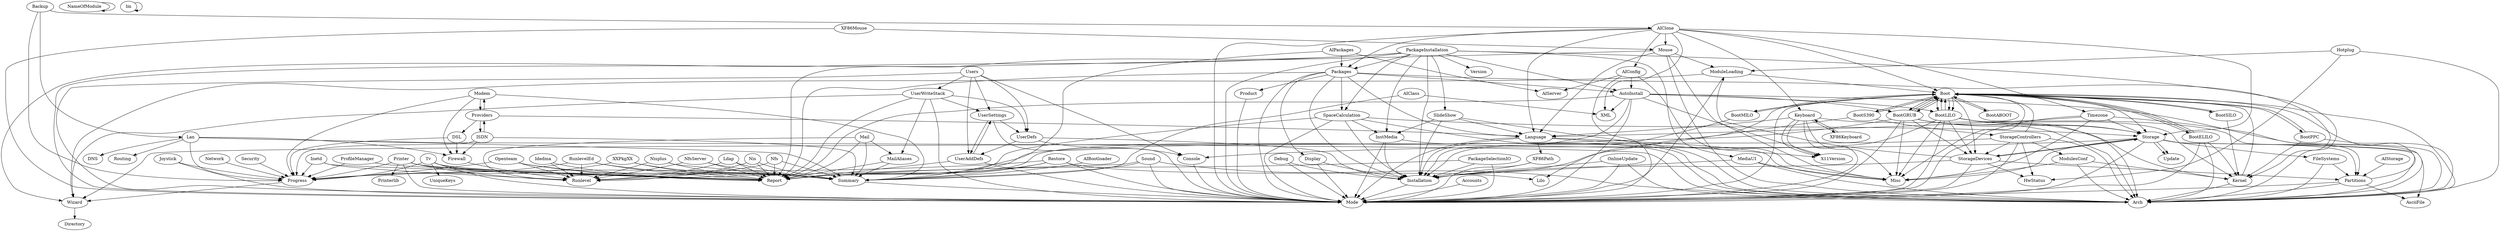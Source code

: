 digraph imports {
 Tv -> Progress // /local/home2/yast2-freshdoc.new/source/tv/src/Tv.ycp
 Tv -> Report // /local/home2/yast2-freshdoc.new/source/tv/src/Tv.ycp
 Tv -> Summary // /local/home2/yast2-freshdoc.new/source/tv/src/Tv.ycp
 Tv -> UniqueKeys // /local/home2/yast2-freshdoc.new/source/tv/src/Tv.ycp
 Tv -> Mode // /local/home2/yast2-freshdoc.new/source/tv/src/Tv.ycp
 Display -> Mode // /local/home2/yast2-freshdoc.new/source/x11/src/modules/Display.ycp
 Display -> Installation // /local/home2/yast2-freshdoc.new/source/x11/src/modules/Display.ycp
 NameOfModule -> NameOfModule // /local/home2/yast2-freshdoc.new/source/core/libycp/testsuite/tests/module.ycp
 Im -> Im // /local/home2/yast2-freshdoc.new/source/core/libycp/testsuite/tests/TermPointer.ycp
 Mail -> MailAliases // /local/home2/yast2-freshdoc.new/source/mail/src/Mail.ycp
 Mail -> Report // /local/home2/yast2-freshdoc.new/source/mail/src/Mail.ycp
 Mail -> Runlevel // /local/home2/yast2-freshdoc.new/source/mail/src/Mail.ycp
 Mail -> Summary // /local/home2/yast2-freshdoc.new/source/mail/src/Mail.ycp
 Idedma -> Report // /local/home2/yast2-freshdoc.new/source/tune/idedma/src/Idedma.ycp
 Idedma -> Runlevel // /local/home2/yast2-freshdoc.new/source/tune/idedma/src/Idedma.ycp
 Console -> Mode // /local/home2/yast2-freshdoc.new/source/country/console/src/Console.ycp
 Language -> Misc // /local/home2/yast2-freshdoc.new/source/country/language/src/modules/Language.ycp
 Language -> Mode // /local/home2/yast2-freshdoc.new/source/country/language/src/modules/Language.ycp
 Language -> Installation // /local/home2/yast2-freshdoc.new/source/country/language/src/modules/Language.ycp
 Language -> X11Version // /local/home2/yast2-freshdoc.new/source/country/language/src/modules/Language.ycp
 Language -> XF86Path // /local/home2/yast2-freshdoc.new/source/country/language/src/modules/Language.ycp
 XF86Path -> Installation // /local/home2/yast2-freshdoc.new/source/country/language/src/modules/XF86Path.ycp
 XF86Path -> Mode // /local/home2/yast2-freshdoc.new/source/country/language/src/modules/XF86Path.ycp
 Timezone -> Arch // /local/home2/yast2-freshdoc.new/source/country/timezone/src/Timezone.ycp
 Timezone -> Misc // /local/home2/yast2-freshdoc.new/source/country/timezone/src/Timezone.ycp
 Timezone -> Mode // /local/home2/yast2-freshdoc.new/source/country/timezone/src/Timezone.ycp
 Timezone -> Language // /local/home2/yast2-freshdoc.new/source/country/timezone/src/Timezone.ycp
 Timezone -> Storage // /local/home2/yast2-freshdoc.new/source/country/timezone/src/Timezone.ycp
 XF86Keyboard -> Keyboard // /local/home2/yast2-freshdoc.new/source/country/keyboard/src/modules/XF86Keyboard.ycp
 Keyboard -> Arch // /local/home2/yast2-freshdoc.new/source/country/keyboard/src/modules/Keyboard.ycp
 Keyboard -> Mode // /local/home2/yast2-freshdoc.new/source/country/keyboard/src/modules/Keyboard.ycp
 Keyboard -> Language // /local/home2/yast2-freshdoc.new/source/country/keyboard/src/modules/Keyboard.ycp
 Keyboard -> Misc // /local/home2/yast2-freshdoc.new/source/country/keyboard/src/modules/Keyboard.ycp
 Keyboard -> X11Version // /local/home2/yast2-freshdoc.new/source/country/keyboard/src/modules/Keyboard.ycp
 Keyboard -> XF86Keyboard // /local/home2/yast2-freshdoc.new/source/country/keyboard/src/modules/Keyboard.ycp
 Keyboard -> X11Version // /local/home2/yast2-freshdoc.new/source/country/keyboard/src/modules/Keyboard.ycp
 Restore -> Progress // /local/home2/yast2-freshdoc.new/source/restore/src/Restore.ycp
 Restore -> Report // /local/home2/yast2-freshdoc.new/source/restore/src/Restore.ycp
 Restore -> Mode // /local/home2/yast2-freshdoc.new/source/restore/src/Restore.ycp
 Restore -> Summary // /local/home2/yast2-freshdoc.new/source/restore/src/Restore.ycp
 Restore -> Lilo // /local/home2/yast2-freshdoc.new/source/restore/src/Restore.ycp
 Inetd -> Progress // /local/home2/yast2-freshdoc.new/source/inetd/src/Inetd.ycp
 Inetd -> Runlevel // /local/home2/yast2-freshdoc.new/source/inetd/src/Inetd.ycp
 Inetd -> Report // /local/home2/yast2-freshdoc.new/source/inetd/src/Inetd.ycp
 XF86Mouse -> Mouse // /local/home2/yast2-freshdoc.new/source/mouse/src/modules/XF86Mouse.ycp
 XF86Mouse -> Mode // /local/home2/yast2-freshdoc.new/source/mouse/src/modules/XF86Mouse.ycp
 Mouse -> Arch // /local/home2/yast2-freshdoc.new/source/mouse/src/modules/Mouse.ycp
 Mouse -> Language // /local/home2/yast2-freshdoc.new/source/mouse/src/modules/Mouse.ycp
 Mouse -> Misc // /local/home2/yast2-freshdoc.new/source/mouse/src/modules/Mouse.ycp
 Mouse -> Mode // /local/home2/yast2-freshdoc.new/source/mouse/src/modules/Mouse.ycp
 Mouse -> ModuleLoading // /local/home2/yast2-freshdoc.new/source/mouse/src/modules/Mouse.ycp
 Sound -> Runlevel // /local/home2/yast2-freshdoc.new/source/sound/sound/src/Sound.ycp
 Sound -> Summary // /local/home2/yast2-freshdoc.new/source/sound/sound/src/Sound.ycp
 Sound -> Mode // /local/home2/yast2-freshdoc.new/source/sound/sound/src/Sound.ycp
 Sound -> Arch // /local/home2/yast2-freshdoc.new/source/sound/sound/src/Sound.ycp
 Joystick -> Progress // /local/home2/yast2-freshdoc.new/source/sound/sound/src/Joystick.ycp
 Joystick -> Mode // /local/home2/yast2-freshdoc.new/source/sound/sound/src/Joystick.ycp
 UserSettings -> Mode // /local/home2/yast2-freshdoc.new/source/users/src/UserSettings.ycp
 UserSettings -> UserDefs // /local/home2/yast2-freshdoc.new/source/users/src/UserSettings.ycp
 UserSettings -> UserAddDefs // /local/home2/yast2-freshdoc.new/source/users/src/UserSettings.ycp
 UserAddDefs -> Mode // /local/home2/yast2-freshdoc.new/source/users/src/UserAddDefs.ycp
 UserAddDefs -> Report // /local/home2/yast2-freshdoc.new/source/users/src/UserAddDefs.ycp
 UserAddDefs -> UserSettings // /local/home2/yast2-freshdoc.new/source/users/src/UserAddDefs.ycp
 Accounts -> Mode // /local/home2/yast2-freshdoc.new/source/users/src/Accounts.ycp
 Users -> Console // /local/home2/yast2-freshdoc.new/source/users/src/Users.ycp
 Users -> Mode // /local/home2/yast2-freshdoc.new/source/users/src/Users.ycp
 Users -> UserDefs // /local/home2/yast2-freshdoc.new/source/users/src/Users.ycp
 Users -> UserAddDefs // /local/home2/yast2-freshdoc.new/source/users/src/Users.ycp
 Users -> UserSettings // /local/home2/yast2-freshdoc.new/source/users/src/Users.ycp
 Users -> UserWriteStack // /local/home2/yast2-freshdoc.new/source/users/src/Users.ycp
 UserWriteStack -> Wizard // /local/home2/yast2-freshdoc.new/source/users/src/UserWriteStack.ycp
 UserWriteStack -> Report // /local/home2/yast2-freshdoc.new/source/users/src/UserWriteStack.ycp
 UserWriteStack -> Mode // /local/home2/yast2-freshdoc.new/source/users/src/UserWriteStack.ycp
 UserWriteStack -> UserDefs // /local/home2/yast2-freshdoc.new/source/users/src/UserWriteStack.ycp
 UserWriteStack -> UserSettings // /local/home2/yast2-freshdoc.new/source/users/src/UserWriteStack.ycp
 UserWriteStack -> MailAliases // /local/home2/yast2-freshdoc.new/source/users/src/UserWriteStack.ycp
 UserDefs -> Console // /local/home2/yast2-freshdoc.new/source/users/src/UserDefs.ycp
 UserDefs -> UserAddDefs // /local/home2/yast2-freshdoc.new/source/users/src/UserDefs.ycp
 UserDefs -> Installation // /local/home2/yast2-freshdoc.new/source/users/src/UserDefs.ycp
 MailAliases -> Report // /local/home2/yast2-freshdoc.new/source/yast2/mail/src/MailAliases.ycp
 MailAliases -> Summary // /local/home2/yast2-freshdoc.new/source/yast2/mail/src/MailAliases.ycp
 Debug -> Mode // /local/home2/yast2-freshdoc.new/source/yast2/modules/Debug.ycp
 Debug -> Installation // /local/home2/yast2-freshdoc.new/source/yast2/modules/Debug.ycp
 Summary -> Mode // /local/home2/yast2-freshdoc.new/source/yast2/wizard/src/Summary.ycp
 Wizard -> Directory // /local/home2/yast2-freshdoc.new/source/yast2/wizard/src/Wizard.ycp
 Progress -> Wizard // /local/home2/yast2-freshdoc.new/source/yast2/wizard/src/Progress.ycp
 SpaceCalculation -> Arch // /local/home2/yast2-freshdoc.new/source/packager/packages/modules/SpaceCalculation.ycp
 SpaceCalculation -> Installation // /local/home2/yast2-freshdoc.new/source/packager/packages/modules/SpaceCalculation.ycp
 SpaceCalculation -> InstMedia // /local/home2/yast2-freshdoc.new/source/packager/packages/modules/SpaceCalculation.ycp
 SpaceCalculation -> Storage // /local/home2/yast2-freshdoc.new/source/packager/packages/modules/SpaceCalculation.ycp
 SpaceCalculation -> Mode // /local/home2/yast2-freshdoc.new/source/packager/packages/modules/SpaceCalculation.ycp
 SpaceCalculation -> Report // /local/home2/yast2-freshdoc.new/source/packager/packages/modules/SpaceCalculation.ycp
 PackageSelectionIO -> Mode // /local/home2/yast2-freshdoc.new/source/packager/packages/modules/PackageSelectionIO.ycp
 PackageSelectionIO -> Installation // /local/home2/yast2-freshdoc.new/source/packager/packages/modules/PackageSelectionIO.ycp
 PackageSelectionIO -> Report // /local/home2/yast2-freshdoc.new/source/packager/packages/modules/PackageSelectionIO.ycp
 InstMedia -> Arch // /local/home2/yast2-freshdoc.new/source/packager/packages/modules/InstMedia.ycp
 InstMedia -> Mode // /local/home2/yast2-freshdoc.new/source/packager/packages/modules/InstMedia.ycp
 InstMedia -> Installation // /local/home2/yast2-freshdoc.new/source/packager/packages/modules/InstMedia.ycp
 Packages -> Mode // /local/home2/yast2-freshdoc.new/source/packager/packages/modules/Packages.ycp
 Packages -> Product // /local/home2/yast2-freshdoc.new/source/packager/packages/modules/Packages.ycp
 Packages -> Installation // /local/home2/yast2-freshdoc.new/source/packager/packages/modules/Packages.ycp
 Packages -> Language // /local/home2/yast2-freshdoc.new/source/packager/packages/modules/Packages.ycp
 Packages -> Kernel // /local/home2/yast2-freshdoc.new/source/packager/packages/modules/Packages.ycp
 Packages -> SpaceCalculation // /local/home2/yast2-freshdoc.new/source/packager/packages/modules/Packages.ycp
 Packages -> Report // /local/home2/yast2-freshdoc.new/source/packager/packages/modules/Packages.ycp
 Packages -> Display // /local/home2/yast2-freshdoc.new/source/packager/packages/modules/Packages.ycp
 Packages -> AutoInstall // /local/home2/yast2-freshdoc.new/source/packager/packages/modules/Packages.ycp
 SlideShow -> Arch // /local/home2/yast2-freshdoc.new/source/packager/packages/modules/SlideShow.ycp
 SlideShow -> Installation // /local/home2/yast2-freshdoc.new/source/packager/packages/modules/SlideShow.ycp
 SlideShow -> Language // /local/home2/yast2-freshdoc.new/source/packager/packages/modules/SlideShow.ycp
 SlideShow -> InstMedia // /local/home2/yast2-freshdoc.new/source/packager/packages/modules/SlideShow.ycp
 MediaUI -> Arch // /local/home2/yast2-freshdoc.new/source/packager/packages/modules/MediaUI.ycp
 MediaUI -> Misc // /local/home2/yast2-freshdoc.new/source/packager/packages/modules/MediaUI.ycp
 MediaUI -> Installation // /local/home2/yast2-freshdoc.new/source/packager/packages/modules/MediaUI.ycp
 PackageInstallation -> Arch // /local/home2/yast2-freshdoc.new/source/packager/packages/modules/PackageInstallation.ycp
 PackageInstallation -> AutoInstall // /local/home2/yast2-freshdoc.new/source/packager/packages/modules/PackageInstallation.ycp
 PackageInstallation -> Report // /local/home2/yast2-freshdoc.new/source/packager/packages/modules/PackageInstallation.ycp
 PackageInstallation -> Mode // /local/home2/yast2-freshdoc.new/source/packager/packages/modules/PackageInstallation.ycp
 PackageInstallation -> Installation // /local/home2/yast2-freshdoc.new/source/packager/packages/modules/PackageInstallation.ycp
 PackageInstallation -> Version // /local/home2/yast2-freshdoc.new/source/packager/packages/modules/PackageInstallation.ycp
 PackageInstallation -> SpaceCalculation // /local/home2/yast2-freshdoc.new/source/packager/packages/modules/PackageInstallation.ycp
 PackageInstallation -> InstMedia // /local/home2/yast2-freshdoc.new/source/packager/packages/modules/PackageInstallation.ycp
 PackageInstallation -> MediaUI // /local/home2/yast2-freshdoc.new/source/packager/packages/modules/PackageInstallation.ycp
 PackageInstallation -> Packages // /local/home2/yast2-freshdoc.new/source/packager/packages/modules/PackageInstallation.ycp
 PackageInstallation -> SlideShow // /local/home2/yast2-freshdoc.new/source/packager/packages/modules/PackageInstallation.ycp
 PackageInstallation -> Wizard // /local/home2/yast2-freshdoc.new/source/packager/packages/modules/PackageInstallation.ycp
 RunlevelEd -> Runlevel // /local/home2/yast2-freshdoc.new/source/runlevel/src/RunlevelEd.ycp
 RunlevelEd -> Progress // /local/home2/yast2-freshdoc.new/source/runlevel/src/RunlevelEd.ycp
 RunlevelEd -> Summary // /local/home2/yast2-freshdoc.new/source/runlevel/src/RunlevelEd.ycp
 RunlevelEd -> Report // /local/home2/yast2-freshdoc.new/source/runlevel/src/RunlevelEd.ycp
 Backup -> AIClone // /local/home2/yast2-freshdoc.new/source/backup/src/Backup.ycp
 Backup -> Lan // /local/home2/yast2-freshdoc.new/source/backup/src/Backup.ycp
 Backup -> Progress // /local/home2/yast2-freshdoc.new/source/backup/src/Backup.ycp
 Ldap -> Runlevel // /local/home2/yast2-freshdoc.new/source/ldap-client/src/Ldap.ycp
 Ldap -> Report // /local/home2/yast2-freshdoc.new/source/ldap-client/src/Ldap.ycp
 Ldap -> Summary // /local/home2/yast2-freshdoc.new/source/ldap-client/src/Ldap.ycp
 Installation -> Mode // /local/home2/yast2-freshdoc.new/source/installation/modules/Installation.ycp
 ModuleLoading -> Mode // /local/home2/yast2-freshdoc.new/source/installation/modules/ModuleLoading.ycp
 ModuleLoading -> Boot // /local/home2/yast2-freshdoc.new/source/installation/modules/ModuleLoading.ycp
 ModuleLoading -> Wizard // /local/home2/yast2-freshdoc.new/source/installation/modules/ModuleLoading.ycp
 Product -> Mode // /local/home2/yast2-freshdoc.new/source/installation/modules/Product.ycp
 Kernel -> Arch // /local/home2/yast2-freshdoc.new/source/installation/kernel/Kernel.ycp
 Kernel -> Boot // /local/home2/yast2-freshdoc.new/source/installation/kernel/Kernel.ycp
 ModulesConf -> Arch // /local/home2/yast2-freshdoc.new/source/installation/system/ModulesConf.ycp
 ModulesConf -> Misc // /local/home2/yast2-freshdoc.new/source/installation/system/ModulesConf.ycp
 ModulesConf -> Kernel // /local/home2/yast2-freshdoc.new/source/installation/system/ModulesConf.ycp
 Hotplug -> Arch // /local/home2/yast2-freshdoc.new/source/installation/hotplug/Hotplug.ycp
 Hotplug -> ModuleLoading // /local/home2/yast2-freshdoc.new/source/installation/hotplug/Hotplug.ycp
 Hotplug -> HwStatus // /local/home2/yast2-freshdoc.new/source/installation/hotplug/Hotplug.ycp
 StorageControllers -> Arch // /local/home2/yast2-freshdoc.new/source/storage/storage/src/modules/StorageControllers.ycp
 StorageControllers -> Mode // /local/home2/yast2-freshdoc.new/source/storage/storage/src/modules/StorageControllers.ycp
 StorageControllers -> Boot // /local/home2/yast2-freshdoc.new/source/storage/storage/src/modules/StorageControllers.ycp
 StorageControllers -> StorageDevices // /local/home2/yast2-freshdoc.new/source/storage/storage/src/modules/StorageControllers.ycp
 StorageControllers -> ModulesConf // /local/home2/yast2-freshdoc.new/source/storage/storage/src/modules/StorageControllers.ycp
 StorageControllers -> HwStatus // /local/home2/yast2-freshdoc.new/source/storage/storage/src/modules/StorageControllers.ycp
 StorageControllers -> Wizard // /local/home2/yast2-freshdoc.new/source/storage/storage/src/modules/StorageControllers.ycp
 StorageDevices -> Mode // /local/home2/yast2-freshdoc.new/source/storage/storage/src/modules/StorageDevices.ycp
 StorageDevices -> HwStatus // /local/home2/yast2-freshdoc.new/source/storage/storage/src/modules/StorageDevices.ycp
 StorageDevices -> Storage // /local/home2/yast2-freshdoc.new/source/storage/storage/src/modules/StorageDevices.ycp
 StorageDevices -> Partitions // /local/home2/yast2-freshdoc.new/source/storage/storage/src/modules/StorageDevices.ycp
 StorageDevices -> ModuleLoading // /local/home2/yast2-freshdoc.new/source/storage/storage/src/modules/StorageDevices.ycp
 StorageDevices -> Installation // /local/home2/yast2-freshdoc.new/source/storage/storage/src/modules/StorageDevices.ycp
 Partitions -> Arch // /local/home2/yast2-freshdoc.new/source/storage/storage/src/modules/Partitions.ycp
 Partitions -> Mode // /local/home2/yast2-freshdoc.new/source/storage/storage/src/modules/Partitions.ycp
 Partitions -> AsciiFile // /local/home2/yast2-freshdoc.new/source/storage/storage/src/modules/Partitions.ycp
 Partitions -> Boot // /local/home2/yast2-freshdoc.new/source/storage/storage/src/modules/Partitions.ycp
 FileSystems -> Arch // /local/home2/yast2-freshdoc.new/source/storage/storage/src/modules/FileSystems.ycp
 FileSystems -> Partitions // /local/home2/yast2-freshdoc.new/source/storage/storage/src/modules/FileSystems.ycp
 Storage -> Mode // /local/home2/yast2-freshdoc.new/source/storage/storage/src/modules/Storage.ycp
 Storage -> Arch // /local/home2/yast2-freshdoc.new/source/storage/storage/src/modules/Storage.ycp
 Storage -> Misc // /local/home2/yast2-freshdoc.new/source/storage/storage/src/modules/Storage.ycp
 Storage -> Partitions // /local/home2/yast2-freshdoc.new/source/storage/storage/src/modules/Storage.ycp
 Storage -> StorageDevices // /local/home2/yast2-freshdoc.new/source/storage/storage/src/modules/Storage.ycp
 Storage -> FileSystems // /local/home2/yast2-freshdoc.new/source/storage/storage/src/modules/Storage.ycp
 Storage -> AsciiFile // /local/home2/yast2-freshdoc.new/source/storage/storage/src/modules/Storage.ycp
 Storage -> Console // /local/home2/yast2-freshdoc.new/source/storage/storage/src/modules/Storage.ycp
 Storage -> Update // /local/home2/yast2-freshdoc.new/source/storage/storage/src/modules/Storage.ycp
 Storage -> Update // /local/home2/yast2-freshdoc.new/source/storage/storage/src/modules/Storage.ycp
 Nis -> Runlevel // /local/home2/yast2-freshdoc.new/source/nis-client/src/Nis.ycp
 Nis -> Report // /local/home2/yast2-freshdoc.new/source/nis-client/src/Nis.ycp
 Nis -> Summary // /local/home2/yast2-freshdoc.new/source/nis-client/src/Nis.ycp
 AutoInstall -> Installation // /local/home2/yast2-freshdoc.new/source/autoinstallation/src/modules/AutoInstall.ycp
 AutoInstall -> Mode // /local/home2/yast2-freshdoc.new/source/autoinstallation/src/modules/AutoInstall.ycp
 AutoInstall -> Report // /local/home2/yast2-freshdoc.new/source/autoinstallation/src/modules/AutoInstall.ycp
 AutoInstall -> XML // /local/home2/yast2-freshdoc.new/source/autoinstallation/src/modules/AutoInstall.ycp
 AutoInstall -> X11Version // /local/home2/yast2-freshdoc.new/source/autoinstallation/src/modules/AutoInstall.ycp
 AutoInstall -> BootLILO // /local/home2/yast2-freshdoc.new/source/autoinstallation/src/modules/AutoInstall.ycp
 AutoInstall -> BootGRUB // /local/home2/yast2-freshdoc.new/source/autoinstallation/src/modules/AutoInstall.ycp
 AutoInstall -> Partitions // /local/home2/yast2-freshdoc.new/source/autoinstallation/src/modules/AutoInstall.ycp
 AIClone -> Mode // /local/home2/yast2-freshdoc.new/source/autoinstallation/src/modules/AIClone.ycp
 AIClone -> XML // /local/home2/yast2-freshdoc.new/source/autoinstallation/src/modules/AIClone.ycp
 AIClone -> Storage // /local/home2/yast2-freshdoc.new/source/autoinstallation/src/modules/AIClone.ycp
 AIClone -> Packages // /local/home2/yast2-freshdoc.new/source/autoinstallation/src/modules/AIClone.ycp
 AIClone -> Boot // /local/home2/yast2-freshdoc.new/source/autoinstallation/src/modules/AIClone.ycp
 AIClone -> Language // /local/home2/yast2-freshdoc.new/source/autoinstallation/src/modules/AIClone.ycp
 AIClone -> Keyboard // /local/home2/yast2-freshdoc.new/source/autoinstallation/src/modules/AIClone.ycp
 AIClone -> Mouse // /local/home2/yast2-freshdoc.new/source/autoinstallation/src/modules/AIClone.ycp
 AIClone -> Timezone // /local/home2/yast2-freshdoc.new/source/autoinstallation/src/modules/AIClone.ycp
 AIClone -> AIConfig // /local/home2/yast2-freshdoc.new/source/autoinstallation/src/modules/AIClone.ycp
 AIClass -> XML // /local/home2/yast2-freshdoc.new/source/autoinstallation/src/modules/AIClass.ycp
 AIClass -> Summary // /local/home2/yast2-freshdoc.new/source/autoinstallation/src/modules/AIClass.ycp
 AIPackages -> Packages // /local/home2/yast2-freshdoc.new/source/autoinstallation/src/modules/AIPackages.ycp
 AIPackages -> AIServer // /local/home2/yast2-freshdoc.new/source/autoinstallation/src/modules/AIPackages.ycp
 AIPackages -> Summary // /local/home2/yast2-freshdoc.new/source/autoinstallation/src/modules/AIPackages.ycp
 AIConfig -> Mode // /local/home2/yast2-freshdoc.new/source/autoinstallation/src/modules/AIConfig.ycp
 AIConfig -> Misc // /local/home2/yast2-freshdoc.new/source/autoinstallation/src/modules/AIConfig.ycp
 AIConfig -> AIServer // /local/home2/yast2-freshdoc.new/source/autoinstallation/src/modules/AIConfig.ycp
 AIConfig -> AutoInstall // /local/home2/yast2-freshdoc.new/source/autoinstallation/src/modules/AIConfig.ycp
 AIBootloader -> Summary // /local/home2/yast2-freshdoc.new/source/autoinstallation/src/modules/AIBootloader.ycp
 AIStorage -> Partitions // /local/home2/yast2-freshdoc.new/source/autoinstallation/src/modules/AIStorage.ycp
 Modem -> Firewall // /local/home2/yast2-freshdoc.new/source/network/src/modules/Modem.ycp
 Modem -> Providers // /local/home2/yast2-freshdoc.new/source/network/src/modules/Modem.ycp
 Modem -> Progress // /local/home2/yast2-freshdoc.new/source/network/src/modules/Modem.ycp
 Modem -> Summary // /local/home2/yast2-freshdoc.new/source/network/src/modules/Modem.ycp
 ISDN -> Firewall // /local/home2/yast2-freshdoc.new/source/network/src/modules/ISDN.ycp
 ISDN -> Providers // /local/home2/yast2-freshdoc.new/source/network/src/modules/ISDN.ycp
 ISDN -> Progress // /local/home2/yast2-freshdoc.new/source/network/src/modules/ISDN.ycp
 ISDN -> Summary // /local/home2/yast2-freshdoc.new/source/network/src/modules/ISDN.ycp
 DSL -> Progress // /local/home2/yast2-freshdoc.new/source/network/src/modules/DSL.ycp
 DSL -> Firewall // /local/home2/yast2-freshdoc.new/source/network/src/modules/DSL.ycp
 Providers -> DSL // /local/home2/yast2-freshdoc.new/source/network/src/modules/Providers.ycp
 Providers -> Modem // /local/home2/yast2-freshdoc.new/source/network/src/modules/Providers.ycp
 Providers -> ISDN // /local/home2/yast2-freshdoc.new/source/network/src/modules/Providers.ycp
 Providers -> Language // /local/home2/yast2-freshdoc.new/source/network/src/modules/Providers.ycp
 Lan -> Arch // /local/home2/yast2-freshdoc.new/source/network/src/modules/Lan.ycp
 Lan -> DNS // /local/home2/yast2-freshdoc.new/source/network/src/modules/Lan.ycp
 Lan -> Routing // /local/home2/yast2-freshdoc.new/source/network/src/modules/Lan.ycp
 Lan -> Firewall // /local/home2/yast2-freshdoc.new/source/network/src/modules/Lan.ycp
 Lan -> Progress // /local/home2/yast2-freshdoc.new/source/network/src/modules/Lan.ycp
 Lan -> Summary // /local/home2/yast2-freshdoc.new/source/network/src/modules/Lan.ycp
 Firewall -> Runlevel // /local/home2/yast2-freshdoc.new/source/network/src/modules/Firewall.ycp
 Network -> Progress // /local/home2/yast2-freshdoc.new/source/network/src/modules/Network.ycp
 Security -> Progress // /local/home2/yast2-freshdoc.new/source/security/src/Security.ycp
 Nisplus -> Runlevel // /local/home2/yast2-freshdoc.new/source/nisplus-client/src/Nisplus.ycp
 Nisplus -> Report // /local/home2/yast2-freshdoc.new/source/nisplus-client/src/Nisplus.ycp
 Nisplus -> Summary // /local/home2/yast2-freshdoc.new/source/nisplus-client/src/Nisplus.ycp
 Openteam -> Progress // /local/home2/yast2-freshdoc.new/source/openteam/src/Openteam.ycp
 Openteam -> Report // /local/home2/yast2-freshdoc.new/source/openteam/src/Openteam.ycp
 Openteam -> Summary // /local/home2/yast2-freshdoc.new/source/openteam/src/Openteam.ycp
 Openteam -> Runlevel // /local/home2/yast2-freshdoc.new/source/openteam/src/Openteam.ycp
 XXPkgXX -> Progress // /local/home2/yast2-freshdoc.new/source/devtools/devtools/skeletons/config/src/XXPkgXX.ycp
 XXPkgXX -> Report // /local/home2/yast2-freshdoc.new/source/devtools/devtools/skeletons/config/src/XXPkgXX.ycp
 XXPkgXX -> Summary // /local/home2/yast2-freshdoc.new/source/devtools/devtools/skeletons/config/src/XXPkgXX.ycp
 Nfs -> Report // /local/home2/yast2-freshdoc.new/source/nfs-client/src/Nfs.ycp
 Nfs -> Runlevel // /local/home2/yast2-freshdoc.new/source/nfs-client/src/Nfs.ycp
 Nfs -> Summary // /local/home2/yast2-freshdoc.new/source/nfs-client/src/Nfs.ycp
 OnlineUpdate -> Arch // /local/home2/yast2-freshdoc.new/source/online-update/src/OnlineUpdate.ycp
 OnlineUpdate -> Installation // /local/home2/yast2-freshdoc.new/source/online-update/src/OnlineUpdate.ycp
 OnlineUpdate -> Mode // /local/home2/yast2-freshdoc.new/source/online-update/src/OnlineUpdate.ycp
 BootPPC -> Arch // /local/home2/yast2-freshdoc.new/source/bootloader/installation/src/ppc/BootPPC.ycp
 BootPPC -> Boot // /local/home2/yast2-freshdoc.new/source/bootloader/installation/src/ppc/BootPPC.ycp
 BootPPC -> Kernel // /local/home2/yast2-freshdoc.new/source/bootloader/installation/src/ppc/BootPPC.ycp
 BootGRUB -> Arch // /local/home2/yast2-freshdoc.new/source/bootloader/installation/src/grub/BootGRUB.ycp
 BootGRUB -> Boot // /local/home2/yast2-freshdoc.new/source/bootloader/installation/src/grub/BootGRUB.ycp
 BootGRUB -> Kernel // /local/home2/yast2-freshdoc.new/source/bootloader/installation/src/grub/BootGRUB.ycp
 BootGRUB -> Mode // /local/home2/yast2-freshdoc.new/source/bootloader/installation/src/grub/BootGRUB.ycp
 BootGRUB -> Boot // /local/home2/yast2-freshdoc.new/source/bootloader/installation/src/grub/BootGRUB.ycp
 BootGRUB -> Misc // /local/home2/yast2-freshdoc.new/source/bootloader/installation/src/grub/BootGRUB.ycp
 BootGRUB -> StorageDevices // /local/home2/yast2-freshdoc.new/source/bootloader/installation/src/grub/BootGRUB.ycp
 BootGRUB -> Storage // /local/home2/yast2-freshdoc.new/source/bootloader/installation/src/grub/BootGRUB.ycp
 BootGRUB -> Report // /local/home2/yast2-freshdoc.new/source/bootloader/installation/src/grub/BootGRUB.ycp
 BootLILO -> Arch // /local/home2/yast2-freshdoc.new/source/bootloader/installation/src/lilo/BootLILO.ycp
 BootLILO -> Boot // /local/home2/yast2-freshdoc.new/source/bootloader/installation/src/lilo/BootLILO.ycp
 BootLILO -> Kernel // /local/home2/yast2-freshdoc.new/source/bootloader/installation/src/lilo/BootLILO.ycp
 BootLILO -> Mode // /local/home2/yast2-freshdoc.new/source/bootloader/installation/src/lilo/BootLILO.ycp
 BootLILO -> Boot // /local/home2/yast2-freshdoc.new/source/bootloader/installation/src/lilo/BootLILO.ycp
 BootLILO -> Misc // /local/home2/yast2-freshdoc.new/source/bootloader/installation/src/lilo/BootLILO.ycp
 BootLILO -> StorageDevices // /local/home2/yast2-freshdoc.new/source/bootloader/installation/src/lilo/BootLILO.ycp
 BootLILO -> Storage // /local/home2/yast2-freshdoc.new/source/bootloader/installation/src/lilo/BootLILO.ycp
 BootLILO -> Report // /local/home2/yast2-freshdoc.new/source/bootloader/installation/src/lilo/BootLILO.ycp
 BootMILO -> Boot // /local/home2/yast2-freshdoc.new/source/bootloader/installation/src/milo/BootMILO.ycp
 BootMILO -> Installation // /local/home2/yast2-freshdoc.new/source/bootloader/installation/src/milo/BootMILO.ycp
 BootS390 -> Boot // /local/home2/yast2-freshdoc.new/source/bootloader/installation/src/s390/BootS390.ycp
 BootS390 -> Installation // /local/home2/yast2-freshdoc.new/source/bootloader/installation/src/s390/BootS390.ycp
 BootS390 -> StorageControllers // /local/home2/yast2-freshdoc.new/source/bootloader/installation/src/s390/BootS390.ycp
 BootSILO -> Boot // /local/home2/yast2-freshdoc.new/source/bootloader/installation/src/silo/BootSILO.ycp
 BootSILO -> Kernel // /local/home2/yast2-freshdoc.new/source/bootloader/installation/src/silo/BootSILO.ycp
 BootABOOT -> Boot // /local/home2/yast2-freshdoc.new/source/bootloader/installation/src/aboot/BootABOOT.ycp
 BootELILO -> Arch // /local/home2/yast2-freshdoc.new/source/bootloader/installation/src/elilo/BootELILO.ycp
 BootELILO -> Boot // /local/home2/yast2-freshdoc.new/source/bootloader/installation/src/elilo/BootELILO.ycp
 BootELILO -> Kernel // /local/home2/yast2-freshdoc.new/source/bootloader/installation/src/elilo/BootELILO.ycp
 BootELILO -> Mode // /local/home2/yast2-freshdoc.new/source/bootloader/installation/src/elilo/BootELILO.ycp
 BootELILO -> Boot // /local/home2/yast2-freshdoc.new/source/bootloader/installation/src/elilo/BootELILO.ycp
 Boot -> Arch // /local/home2/yast2-freshdoc.new/source/bootloader/installation/src/Boot.ycp
 Boot -> Misc // /local/home2/yast2-freshdoc.new/source/bootloader/installation/src/Boot.ycp
 Boot -> Mode // /local/home2/yast2-freshdoc.new/source/bootloader/installation/src/Boot.ycp
 Boot -> StorageDevices // /local/home2/yast2-freshdoc.new/source/bootloader/installation/src/Boot.ycp
 Boot -> Storage // /local/home2/yast2-freshdoc.new/source/bootloader/installation/src/Boot.ycp
 Boot -> BootLILO // /local/home2/yast2-freshdoc.new/source/bootloader/installation/src/Boot.ycp
 Boot -> BootLILO // /local/home2/yast2-freshdoc.new/source/bootloader/installation/src/Boot.ycp
 Boot -> BootGRUB // /local/home2/yast2-freshdoc.new/source/bootloader/installation/src/Boot.ycp
 Boot -> Lilo // /local/home2/yast2-freshdoc.new/source/bootloader/installation/src/Boot.ycp
 Boot -> BootGRUB // /local/home2/yast2-freshdoc.new/source/bootloader/installation/src/Boot.ycp
 Boot -> BootLILO // /local/home2/yast2-freshdoc.new/source/bootloader/installation/src/Boot.ycp
 Boot -> BootSILO // /local/home2/yast2-freshdoc.new/source/bootloader/installation/src/Boot.ycp
 Boot -> BootMILO // /local/home2/yast2-freshdoc.new/source/bootloader/installation/src/Boot.ycp
 Boot -> BootABOOT // /local/home2/yast2-freshdoc.new/source/bootloader/installation/src/Boot.ycp
 Boot -> BootELILO // /local/home2/yast2-freshdoc.new/source/bootloader/installation/src/Boot.ycp
 Boot -> BootPPC // /local/home2/yast2-freshdoc.new/source/bootloader/installation/src/Boot.ycp
 Boot -> BootS390 // /local/home2/yast2-freshdoc.new/source/bootloader/installation/src/Boot.ycp
 ProfileManager -> Progress // /local/home2/yast2-freshdoc.new/source/profile-manager/src/ProfileManager.ycp
 ProfileManager -> Report // /local/home2/yast2-freshdoc.new/source/profile-manager/src/ProfileManager.ycp
 NfsServer -> Runlevel // /local/home2/yast2-freshdoc.new/source/nfs-server/src/NfsServer.ycp
 NfsServer -> Report // /local/home2/yast2-freshdoc.new/source/nfs-server/src/NfsServer.ycp
 NfsServer -> Summary // /local/home2/yast2-freshdoc.new/source/nfs-server/src/NfsServer.ycp
 Printer -> Printerlib // /local/home2/yast2-freshdoc.new/source/printer/src/common/Printer.ycp
 Printer -> Progress // /local/home2/yast2-freshdoc.new/source/printer/src/common/Printer.ycp
 Printer -> Runlevel // /local/home2/yast2-freshdoc.new/source/printer/src/common/Printer.ycp
 Printer -> Report // /local/home2/yast2-freshdoc.new/source/printer/src/common/Printer.ycp
 Printer -> Summary // /local/home2/yast2-freshdoc.new/source/printer/src/common/Printer.ycp
 Printer -> Mode // /local/home2/yast2-freshdoc.new/source/printer/src/common/Printer.ycp
}
